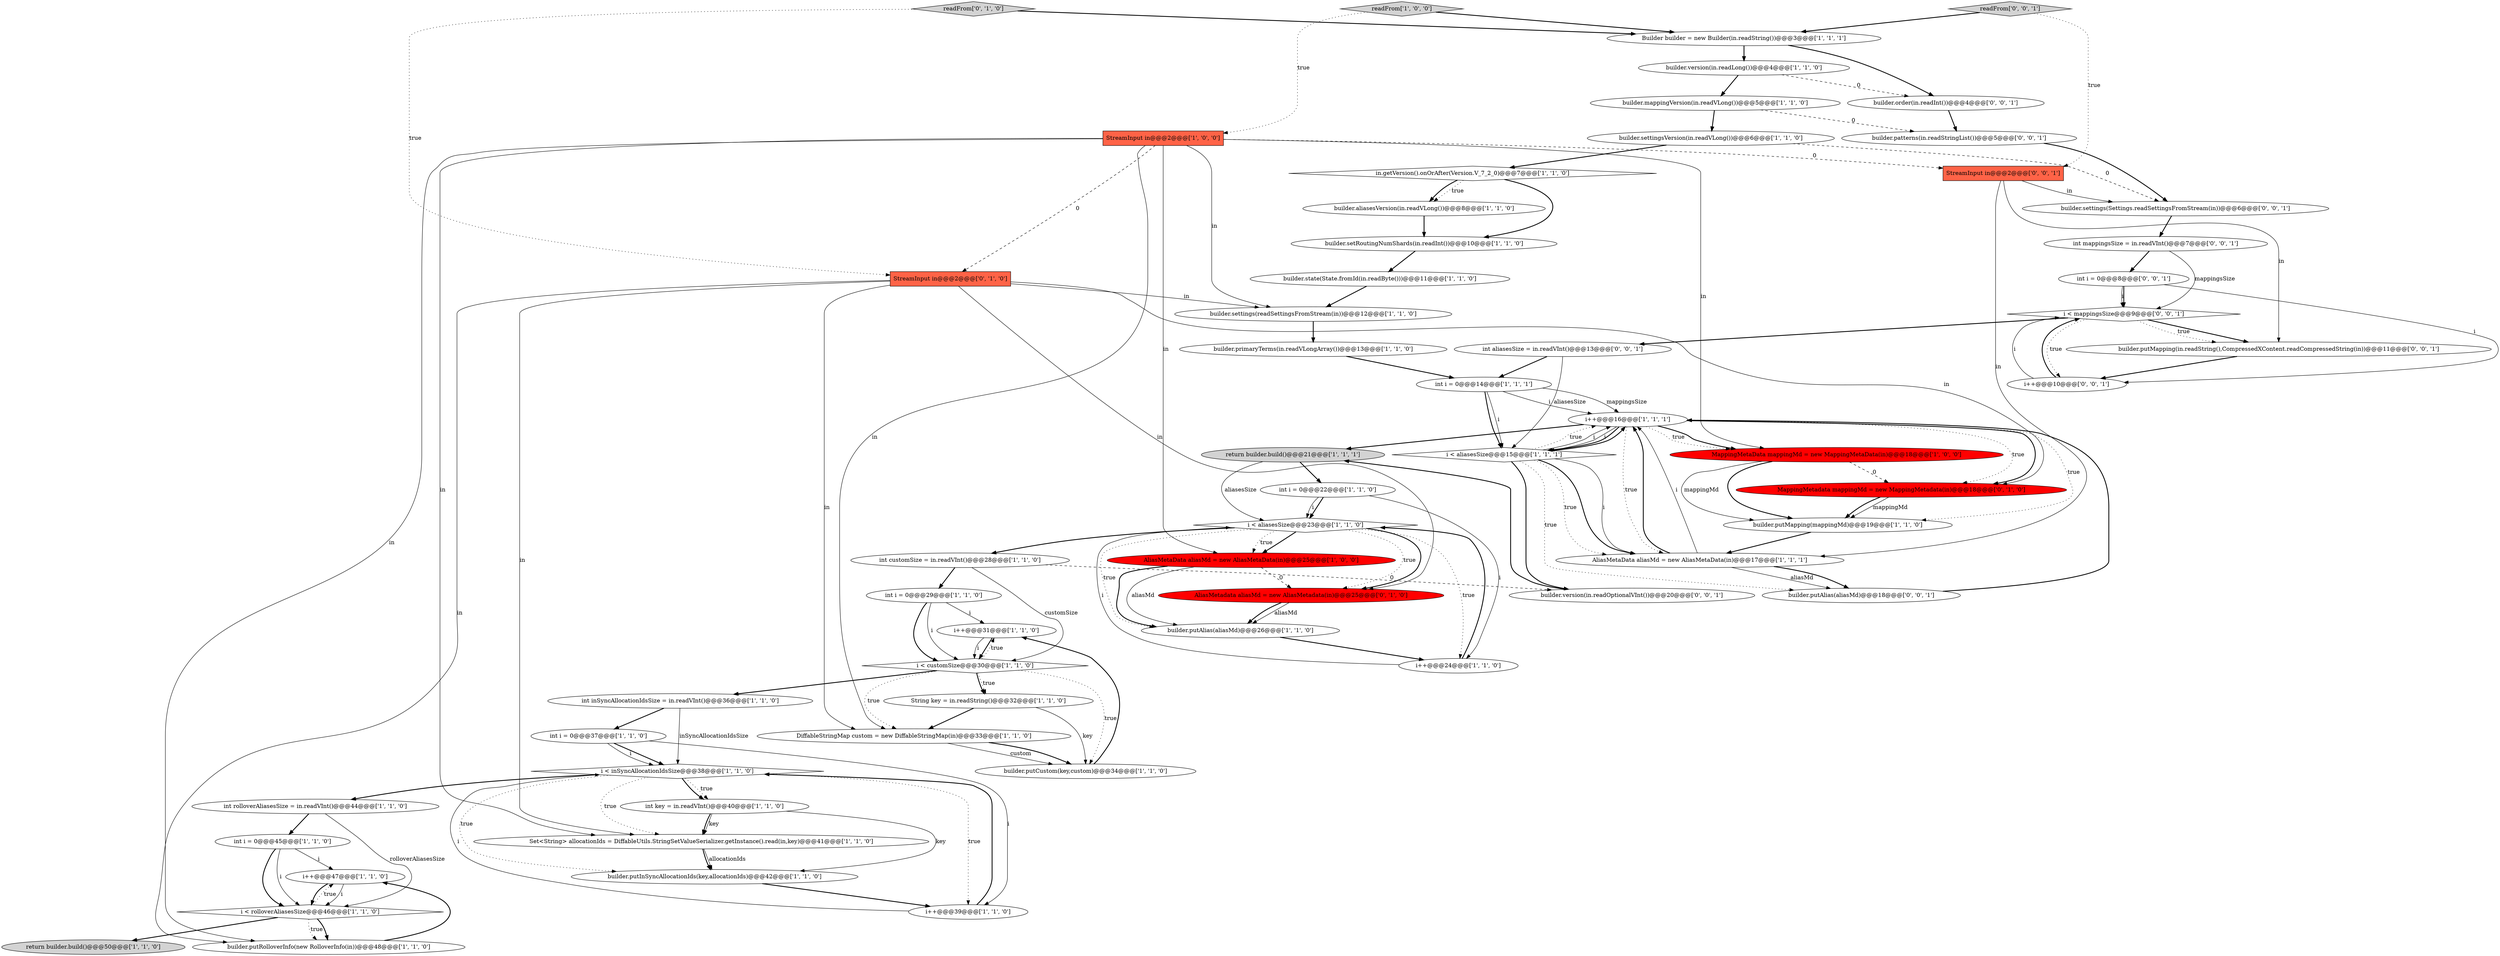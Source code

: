digraph {
5 [style = filled, label = "Builder builder = new Builder(in.readString())@@@3@@@['1', '1', '1']", fillcolor = white, shape = ellipse image = "AAA0AAABBB1BBB"];
31 [style = filled, label = "return builder.build()@@@21@@@['1', '1', '1']", fillcolor = lightgray, shape = ellipse image = "AAA0AAABBB1BBB"];
54 [style = filled, label = "builder.putMapping(in.readString(),CompressedXContent.readCompressedString(in))@@@11@@@['0', '0', '1']", fillcolor = white, shape = ellipse image = "AAA0AAABBB3BBB"];
19 [style = filled, label = "int rolloverAliasesSize = in.readVInt()@@@44@@@['1', '1', '0']", fillcolor = white, shape = ellipse image = "AAA0AAABBB1BBB"];
40 [style = filled, label = "builder.putCustom(key,custom)@@@34@@@['1', '1', '0']", fillcolor = white, shape = ellipse image = "AAA0AAABBB1BBB"];
0 [style = filled, label = "i < aliasesSize@@@23@@@['1', '1', '0']", fillcolor = white, shape = diamond image = "AAA0AAABBB1BBB"];
7 [style = filled, label = "i++@@@47@@@['1', '1', '0']", fillcolor = white, shape = ellipse image = "AAA0AAABBB1BBB"];
48 [style = filled, label = "i < mappingsSize@@@9@@@['0', '0', '1']", fillcolor = white, shape = diamond image = "AAA0AAABBB3BBB"];
32 [style = filled, label = "builder.settings(readSettingsFromStream(in))@@@12@@@['1', '1', '0']", fillcolor = white, shape = ellipse image = "AAA0AAABBB1BBB"];
56 [style = filled, label = "builder.patterns(in.readStringList())@@@5@@@['0', '0', '1']", fillcolor = white, shape = ellipse image = "AAA0AAABBB3BBB"];
24 [style = filled, label = "int i = 0@@@37@@@['1', '1', '0']", fillcolor = white, shape = ellipse image = "AAA0AAABBB1BBB"];
6 [style = filled, label = "i++@@@16@@@['1', '1', '1']", fillcolor = white, shape = ellipse image = "AAA0AAABBB1BBB"];
16 [style = filled, label = "readFrom['1', '0', '0']", fillcolor = lightgray, shape = diamond image = "AAA0AAABBB1BBB"];
17 [style = filled, label = "builder.putAlias(aliasMd)@@@26@@@['1', '1', '0']", fillcolor = white, shape = ellipse image = "AAA0AAABBB1BBB"];
22 [style = filled, label = "int i = 0@@@14@@@['1', '1', '1']", fillcolor = white, shape = ellipse image = "AAA0AAABBB1BBB"];
49 [style = filled, label = "builder.version(in.readOptionalVInt())@@@20@@@['0', '0', '1']", fillcolor = white, shape = ellipse image = "AAA0AAABBB3BBB"];
25 [style = filled, label = "builder.primaryTerms(in.readVLongArray())@@@13@@@['1', '1', '0']", fillcolor = white, shape = ellipse image = "AAA0AAABBB1BBB"];
12 [style = filled, label = "i++@@@31@@@['1', '1', '0']", fillcolor = white, shape = ellipse image = "AAA0AAABBB1BBB"];
14 [style = filled, label = "String key = in.readString()@@@32@@@['1', '1', '0']", fillcolor = white, shape = ellipse image = "AAA0AAABBB1BBB"];
21 [style = filled, label = "builder.settingsVersion(in.readVLong())@@@6@@@['1', '1', '0']", fillcolor = white, shape = ellipse image = "AAA0AAABBB1BBB"];
42 [style = filled, label = "i < inSyncAllocationIdsSize@@@38@@@['1', '1', '0']", fillcolor = white, shape = diamond image = "AAA0AAABBB1BBB"];
55 [style = filled, label = "builder.putAlias(aliasMd)@@@18@@@['0', '0', '1']", fillcolor = white, shape = ellipse image = "AAA0AAABBB3BBB"];
20 [style = filled, label = "int i = 0@@@45@@@['1', '1', '0']", fillcolor = white, shape = ellipse image = "AAA0AAABBB1BBB"];
34 [style = filled, label = "builder.putRolloverInfo(new RolloverInfo(in))@@@48@@@['1', '1', '0']", fillcolor = white, shape = ellipse image = "AAA0AAABBB1BBB"];
8 [style = filled, label = "int i = 0@@@22@@@['1', '1', '0']", fillcolor = white, shape = ellipse image = "AAA0AAABBB1BBB"];
30 [style = filled, label = "int inSyncAllocationIdsSize = in.readVInt()@@@36@@@['1', '1', '0']", fillcolor = white, shape = ellipse image = "AAA0AAABBB1BBB"];
23 [style = filled, label = "return builder.build()@@@50@@@['1', '1', '0']", fillcolor = lightgray, shape = ellipse image = "AAA0AAABBB1BBB"];
52 [style = filled, label = "builder.settings(Settings.readSettingsFromStream(in))@@@6@@@['0', '0', '1']", fillcolor = white, shape = ellipse image = "AAA0AAABBB3BBB"];
46 [style = filled, label = "MappingMetadata mappingMd = new MappingMetadata(in)@@@18@@@['0', '1', '0']", fillcolor = red, shape = ellipse image = "AAA1AAABBB2BBB"];
26 [style = filled, label = "builder.version(in.readLong())@@@4@@@['1', '1', '0']", fillcolor = white, shape = ellipse image = "AAA0AAABBB1BBB"];
38 [style = filled, label = "i < rolloverAliasesSize@@@46@@@['1', '1', '0']", fillcolor = white, shape = diamond image = "AAA0AAABBB1BBB"];
39 [style = filled, label = "builder.mappingVersion(in.readVLong())@@@5@@@['1', '1', '0']", fillcolor = white, shape = ellipse image = "AAA0AAABBB1BBB"];
50 [style = filled, label = "StreamInput in@@@2@@@['0', '0', '1']", fillcolor = tomato, shape = box image = "AAA0AAABBB3BBB"];
3 [style = filled, label = "int i = 0@@@29@@@['1', '1', '0']", fillcolor = white, shape = ellipse image = "AAA0AAABBB1BBB"];
29 [style = filled, label = "AliasMetaData aliasMd = new AliasMetaData(in)@@@25@@@['1', '0', '0']", fillcolor = red, shape = ellipse image = "AAA1AAABBB1BBB"];
58 [style = filled, label = "readFrom['0', '0', '1']", fillcolor = lightgray, shape = diamond image = "AAA0AAABBB3BBB"];
9 [style = filled, label = "AliasMetaData aliasMd = new AliasMetaData(in)@@@17@@@['1', '1', '1']", fillcolor = white, shape = ellipse image = "AAA0AAABBB1BBB"];
2 [style = filled, label = "int key = in.readVInt()@@@40@@@['1', '1', '0']", fillcolor = white, shape = ellipse image = "AAA0AAABBB1BBB"];
33 [style = filled, label = "int customSize = in.readVInt()@@@28@@@['1', '1', '0']", fillcolor = white, shape = ellipse image = "AAA0AAABBB1BBB"];
37 [style = filled, label = "i++@@@39@@@['1', '1', '0']", fillcolor = white, shape = ellipse image = "AAA0AAABBB1BBB"];
45 [style = filled, label = "readFrom['0', '1', '0']", fillcolor = lightgray, shape = diamond image = "AAA0AAABBB2BBB"];
51 [style = filled, label = "builder.order(in.readInt())@@@4@@@['0', '0', '1']", fillcolor = white, shape = ellipse image = "AAA0AAABBB3BBB"];
43 [style = filled, label = "builder.putInSyncAllocationIds(key,allocationIds)@@@42@@@['1', '1', '0']", fillcolor = white, shape = ellipse image = "AAA0AAABBB1BBB"];
11 [style = filled, label = "in.getVersion().onOrAfter(Version.V_7_2_0)@@@7@@@['1', '1', '0']", fillcolor = white, shape = diamond image = "AAA0AAABBB1BBB"];
35 [style = filled, label = "i < customSize@@@30@@@['1', '1', '0']", fillcolor = white, shape = diamond image = "AAA0AAABBB1BBB"];
53 [style = filled, label = "int i = 0@@@8@@@['0', '0', '1']", fillcolor = white, shape = ellipse image = "AAA0AAABBB3BBB"];
18 [style = filled, label = "builder.state(State.fromId(in.readByte()))@@@11@@@['1', '1', '0']", fillcolor = white, shape = ellipse image = "AAA0AAABBB1BBB"];
27 [style = filled, label = "builder.setRoutingNumShards(in.readInt())@@@10@@@['1', '1', '0']", fillcolor = white, shape = ellipse image = "AAA0AAABBB1BBB"];
15 [style = filled, label = "builder.aliasesVersion(in.readVLong())@@@8@@@['1', '1', '0']", fillcolor = white, shape = ellipse image = "AAA0AAABBB1BBB"];
4 [style = filled, label = "i++@@@24@@@['1', '1', '0']", fillcolor = white, shape = ellipse image = "AAA0AAABBB1BBB"];
44 [style = filled, label = "StreamInput in@@@2@@@['0', '1', '0']", fillcolor = tomato, shape = box image = "AAA1AAABBB2BBB"];
1 [style = filled, label = "DiffableStringMap custom = new DiffableStringMap(in)@@@33@@@['1', '1', '0']", fillcolor = white, shape = ellipse image = "AAA0AAABBB1BBB"];
47 [style = filled, label = "AliasMetadata aliasMd = new AliasMetadata(in)@@@25@@@['0', '1', '0']", fillcolor = red, shape = ellipse image = "AAA1AAABBB2BBB"];
59 [style = filled, label = "i++@@@10@@@['0', '0', '1']", fillcolor = white, shape = ellipse image = "AAA0AAABBB3BBB"];
28 [style = filled, label = "MappingMetaData mappingMd = new MappingMetaData(in)@@@18@@@['1', '0', '0']", fillcolor = red, shape = ellipse image = "AAA1AAABBB1BBB"];
36 [style = filled, label = "builder.putMapping(mappingMd)@@@19@@@['1', '1', '0']", fillcolor = white, shape = ellipse image = "AAA0AAABBB1BBB"];
13 [style = filled, label = "Set<String> allocationIds = DiffableUtils.StringSetValueSerializer.getInstance().read(in,key)@@@41@@@['1', '1', '0']", fillcolor = white, shape = ellipse image = "AAA0AAABBB1BBB"];
10 [style = filled, label = "i < aliasesSize@@@15@@@['1', '1', '1']", fillcolor = white, shape = diamond image = "AAA0AAABBB1BBB"];
60 [style = filled, label = "int aliasesSize = in.readVInt()@@@13@@@['0', '0', '1']", fillcolor = white, shape = ellipse image = "AAA0AAABBB3BBB"];
57 [style = filled, label = "int mappingsSize = in.readVInt()@@@7@@@['0', '0', '1']", fillcolor = white, shape = ellipse image = "AAA0AAABBB3BBB"];
41 [style = filled, label = "StreamInput in@@@2@@@['1', '0', '0']", fillcolor = tomato, shape = box image = "AAA1AAABBB1BBB"];
57->48 [style = solid, label="mappingsSize"];
41->29 [style = solid, label="in"];
56->52 [style = bold, label=""];
25->22 [style = bold, label=""];
38->34 [style = dotted, label="true"];
21->52 [style = dashed, label="0"];
53->59 [style = solid, label="i"];
44->47 [style = solid, label="in"];
28->36 [style = solid, label="mappingMd"];
46->36 [style = solid, label="mappingMd"];
60->22 [style = bold, label=""];
35->12 [style = dotted, label="true"];
33->49 [style = dashed, label="0"];
47->17 [style = solid, label="aliasMd"];
9->6 [style = bold, label=""];
3->35 [style = bold, label=""];
8->0 [style = bold, label=""];
48->54 [style = bold, label=""];
35->1 [style = dotted, label="true"];
29->47 [style = dashed, label="0"];
19->38 [style = solid, label="rolloverAliasesSize"];
9->6 [style = solid, label="i"];
28->46 [style = dashed, label="0"];
38->7 [style = dotted, label="true"];
6->10 [style = solid, label="i"];
32->25 [style = bold, label=""];
18->32 [style = bold, label=""];
7->38 [style = solid, label="i"];
59->48 [style = solid, label="i"];
6->46 [style = bold, label=""];
11->15 [style = dotted, label="true"];
41->32 [style = solid, label="in"];
16->41 [style = dotted, label="true"];
8->4 [style = solid, label="i"];
48->54 [style = dotted, label="true"];
42->19 [style = bold, label=""];
53->48 [style = bold, label=""];
12->35 [style = solid, label="i"];
31->0 [style = solid, label="aliasesSize"];
10->6 [style = dotted, label="true"];
28->36 [style = bold, label=""];
36->9 [style = bold, label=""];
33->3 [style = bold, label=""];
42->2 [style = bold, label=""];
48->59 [style = dotted, label="true"];
19->20 [style = bold, label=""];
44->46 [style = solid, label="in"];
10->55 [style = dotted, label="true"];
46->36 [style = bold, label=""];
0->29 [style = bold, label=""];
12->35 [style = bold, label=""];
44->34 [style = solid, label="in"];
20->38 [style = bold, label=""];
45->44 [style = dotted, label="true"];
53->48 [style = solid, label="i"];
10->6 [style = solid, label="i"];
4->0 [style = bold, label=""];
21->11 [style = bold, label=""];
50->9 [style = solid, label="in"];
49->31 [style = bold, label=""];
42->43 [style = dotted, label="true"];
13->43 [style = bold, label=""];
54->59 [style = bold, label=""];
4->0 [style = solid, label="i"];
41->1 [style = solid, label="in"];
10->9 [style = solid, label="i"];
59->48 [style = bold, label=""];
10->49 [style = bold, label=""];
57->53 [style = bold, label=""];
35->14 [style = dotted, label="true"];
27->18 [style = bold, label=""];
14->40 [style = solid, label="key"];
30->24 [style = bold, label=""];
29->17 [style = bold, label=""];
35->40 [style = dotted, label="true"];
2->43 [style = solid, label="key"];
20->7 [style = solid, label="i"];
1->40 [style = solid, label="custom"];
2->13 [style = solid, label="key"];
22->6 [style = solid, label="i"];
0->4 [style = dotted, label="true"];
22->6 [style = solid, label="mappingsSize"];
5->26 [style = bold, label=""];
10->9 [style = dotted, label="true"];
60->10 [style = solid, label="aliasesSize"];
10->6 [style = bold, label=""];
35->14 [style = bold, label=""];
9->55 [style = solid, label="aliasMd"];
42->2 [style = dotted, label="true"];
3->12 [style = solid, label="i"];
39->21 [style = bold, label=""];
40->12 [style = bold, label=""];
6->9 [style = dotted, label="true"];
41->28 [style = solid, label="in"];
6->10 [style = bold, label=""];
22->10 [style = solid, label="i"];
22->10 [style = bold, label=""];
38->34 [style = bold, label=""];
16->5 [style = bold, label=""];
55->6 [style = bold, label=""];
30->42 [style = solid, label="inSyncAllocationIdsSize"];
44->1 [style = solid, label="in"];
10->9 [style = bold, label=""];
3->35 [style = solid, label="i"];
35->30 [style = bold, label=""];
31->8 [style = bold, label=""];
17->4 [style = bold, label=""];
41->34 [style = solid, label="in"];
37->42 [style = bold, label=""];
6->46 [style = dotted, label="true"];
42->13 [style = dotted, label="true"];
24->42 [style = bold, label=""];
0->47 [style = dotted, label="true"];
41->50 [style = dashed, label="0"];
20->38 [style = solid, label="i"];
39->56 [style = dashed, label="0"];
8->0 [style = solid, label="i"];
26->51 [style = dashed, label="0"];
5->51 [style = bold, label=""];
6->36 [style = dotted, label="true"];
1->40 [style = bold, label=""];
34->7 [style = bold, label=""];
38->23 [style = bold, label=""];
51->56 [style = bold, label=""];
41->13 [style = solid, label="in"];
43->37 [style = bold, label=""];
48->60 [style = bold, label=""];
44->13 [style = solid, label="in"];
26->39 [style = bold, label=""];
29->17 [style = solid, label="aliasMd"];
11->15 [style = bold, label=""];
14->1 [style = bold, label=""];
2->13 [style = bold, label=""];
9->55 [style = bold, label=""];
6->28 [style = dotted, label="true"];
7->38 [style = bold, label=""];
24->42 [style = solid, label="i"];
0->47 [style = bold, label=""];
0->29 [style = dotted, label="true"];
50->52 [style = solid, label="in"];
6->31 [style = bold, label=""];
44->32 [style = solid, label="in"];
0->33 [style = bold, label=""];
24->37 [style = solid, label="i"];
58->50 [style = dotted, label="true"];
13->43 [style = solid, label="allocationIds"];
37->42 [style = solid, label="i"];
58->5 [style = bold, label=""];
0->17 [style = dotted, label="true"];
33->35 [style = solid, label="customSize"];
47->17 [style = bold, label=""];
52->57 [style = bold, label=""];
15->27 [style = bold, label=""];
41->44 [style = dashed, label="0"];
42->37 [style = dotted, label="true"];
6->28 [style = bold, label=""];
11->27 [style = bold, label=""];
45->5 [style = bold, label=""];
50->54 [style = solid, label="in"];
}
